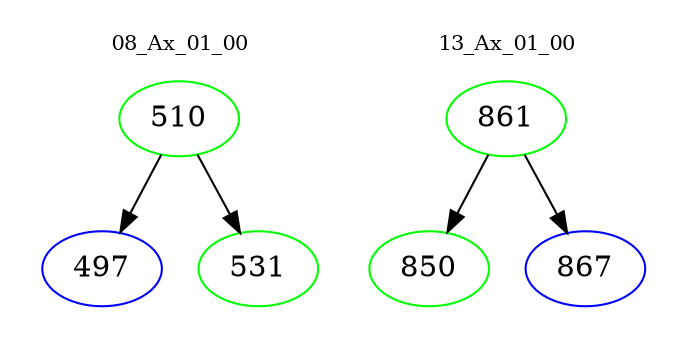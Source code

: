 digraph{
subgraph cluster_0 {
color = white
label = "08_Ax_01_00";
fontsize=10;
T0_510 [label="510", color="green"]
T0_510 -> T0_497 [color="black"]
T0_497 [label="497", color="blue"]
T0_510 -> T0_531 [color="black"]
T0_531 [label="531", color="green"]
}
subgraph cluster_1 {
color = white
label = "13_Ax_01_00";
fontsize=10;
T1_861 [label="861", color="green"]
T1_861 -> T1_850 [color="black"]
T1_850 [label="850", color="green"]
T1_861 -> T1_867 [color="black"]
T1_867 [label="867", color="blue"]
}
}
